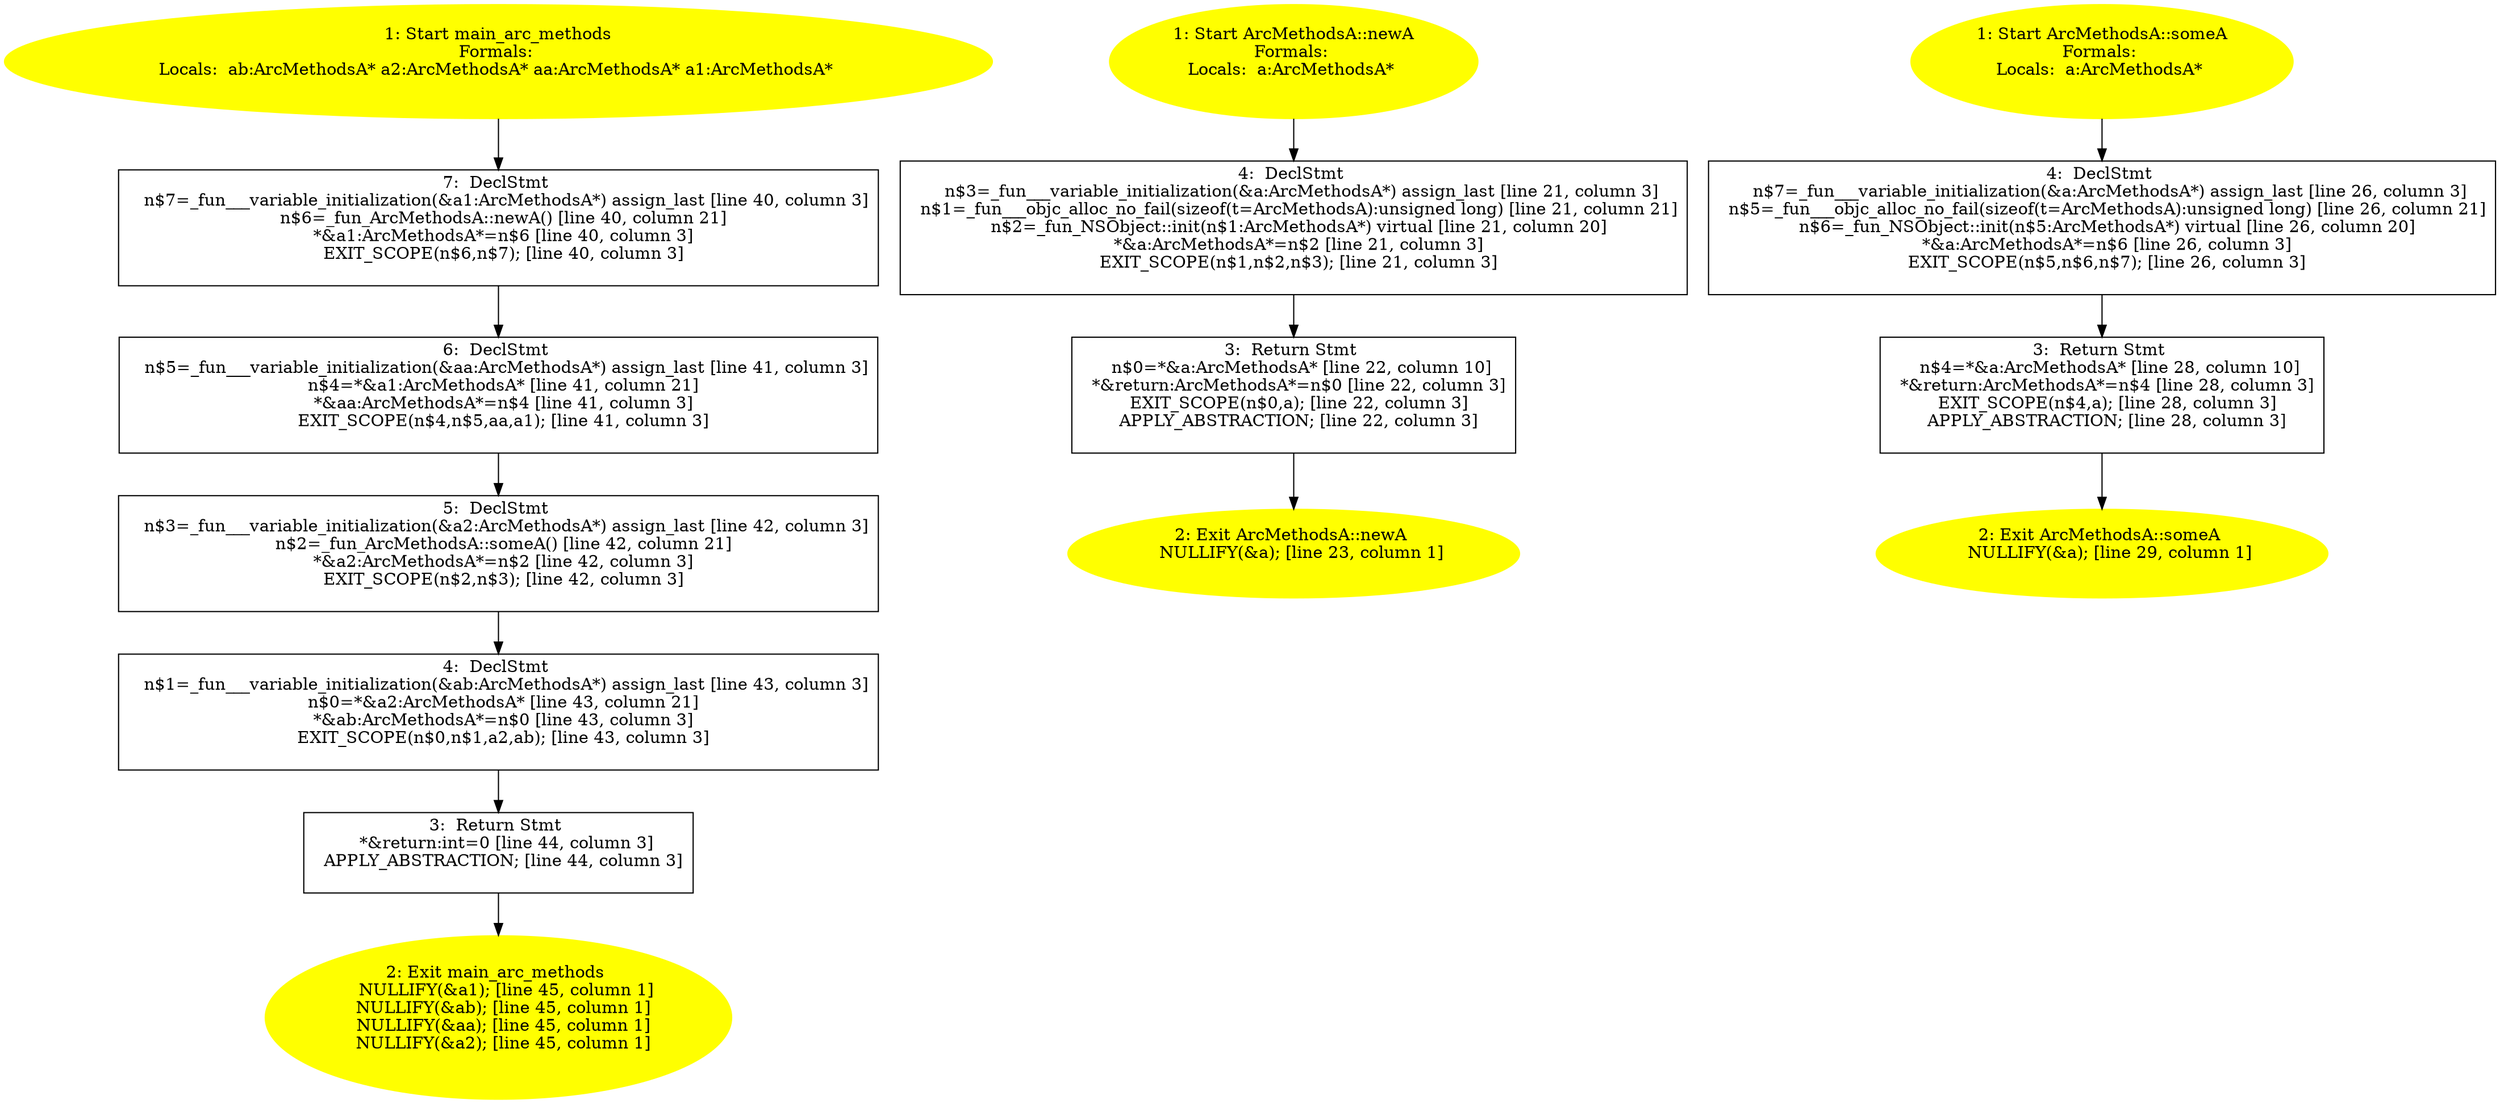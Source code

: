 /* @generated */
digraph cfg {
"main_arc_methods.6924ccbb58d8dbb03048861dcbd6134b_1" [label="1: Start main_arc_methods\nFormals: \nLocals:  ab:ArcMethodsA* a2:ArcMethodsA* aa:ArcMethodsA* a1:ArcMethodsA* \n  " color=yellow style=filled]
	

	 "main_arc_methods.6924ccbb58d8dbb03048861dcbd6134b_1" -> "main_arc_methods.6924ccbb58d8dbb03048861dcbd6134b_7" ;
"main_arc_methods.6924ccbb58d8dbb03048861dcbd6134b_2" [label="2: Exit main_arc_methods \n   NULLIFY(&a1); [line 45, column 1]\n  NULLIFY(&ab); [line 45, column 1]\n  NULLIFY(&aa); [line 45, column 1]\n  NULLIFY(&a2); [line 45, column 1]\n " color=yellow style=filled]
	

"main_arc_methods.6924ccbb58d8dbb03048861dcbd6134b_3" [label="3:  Return Stmt \n   *&return:int=0 [line 44, column 3]\n  APPLY_ABSTRACTION; [line 44, column 3]\n " shape="box"]
	

	 "main_arc_methods.6924ccbb58d8dbb03048861dcbd6134b_3" -> "main_arc_methods.6924ccbb58d8dbb03048861dcbd6134b_2" ;
"main_arc_methods.6924ccbb58d8dbb03048861dcbd6134b_4" [label="4:  DeclStmt \n   n$1=_fun___variable_initialization(&ab:ArcMethodsA*) assign_last [line 43, column 3]\n  n$0=*&a2:ArcMethodsA* [line 43, column 21]\n  *&ab:ArcMethodsA*=n$0 [line 43, column 3]\n  EXIT_SCOPE(n$0,n$1,a2,ab); [line 43, column 3]\n " shape="box"]
	

	 "main_arc_methods.6924ccbb58d8dbb03048861dcbd6134b_4" -> "main_arc_methods.6924ccbb58d8dbb03048861dcbd6134b_3" ;
"main_arc_methods.6924ccbb58d8dbb03048861dcbd6134b_5" [label="5:  DeclStmt \n   n$3=_fun___variable_initialization(&a2:ArcMethodsA*) assign_last [line 42, column 3]\n  n$2=_fun_ArcMethodsA::someA() [line 42, column 21]\n  *&a2:ArcMethodsA*=n$2 [line 42, column 3]\n  EXIT_SCOPE(n$2,n$3); [line 42, column 3]\n " shape="box"]
	

	 "main_arc_methods.6924ccbb58d8dbb03048861dcbd6134b_5" -> "main_arc_methods.6924ccbb58d8dbb03048861dcbd6134b_4" ;
"main_arc_methods.6924ccbb58d8dbb03048861dcbd6134b_6" [label="6:  DeclStmt \n   n$5=_fun___variable_initialization(&aa:ArcMethodsA*) assign_last [line 41, column 3]\n  n$4=*&a1:ArcMethodsA* [line 41, column 21]\n  *&aa:ArcMethodsA*=n$4 [line 41, column 3]\n  EXIT_SCOPE(n$4,n$5,aa,a1); [line 41, column 3]\n " shape="box"]
	

	 "main_arc_methods.6924ccbb58d8dbb03048861dcbd6134b_6" -> "main_arc_methods.6924ccbb58d8dbb03048861dcbd6134b_5" ;
"main_arc_methods.6924ccbb58d8dbb03048861dcbd6134b_7" [label="7:  DeclStmt \n   n$7=_fun___variable_initialization(&a1:ArcMethodsA*) assign_last [line 40, column 3]\n  n$6=_fun_ArcMethodsA::newA() [line 40, column 21]\n  *&a1:ArcMethodsA*=n$6 [line 40, column 3]\n  EXIT_SCOPE(n$6,n$7); [line 40, column 3]\n " shape="box"]
	

	 "main_arc_methods.6924ccbb58d8dbb03048861dcbd6134b_7" -> "main_arc_methods.6924ccbb58d8dbb03048861dcbd6134b_6" ;
"newA#ArcMethodsA#class.8f73d571693162b8fe59ae9b171012f1_1" [label="1: Start ArcMethodsA::newA\nFormals: \nLocals:  a:ArcMethodsA* \n  " color=yellow style=filled]
	

	 "newA#ArcMethodsA#class.8f73d571693162b8fe59ae9b171012f1_1" -> "newA#ArcMethodsA#class.8f73d571693162b8fe59ae9b171012f1_4" ;
"newA#ArcMethodsA#class.8f73d571693162b8fe59ae9b171012f1_2" [label="2: Exit ArcMethodsA::newA \n   NULLIFY(&a); [line 23, column 1]\n " color=yellow style=filled]
	

"newA#ArcMethodsA#class.8f73d571693162b8fe59ae9b171012f1_3" [label="3:  Return Stmt \n   n$0=*&a:ArcMethodsA* [line 22, column 10]\n  *&return:ArcMethodsA*=n$0 [line 22, column 3]\n  EXIT_SCOPE(n$0,a); [line 22, column 3]\n  APPLY_ABSTRACTION; [line 22, column 3]\n " shape="box"]
	

	 "newA#ArcMethodsA#class.8f73d571693162b8fe59ae9b171012f1_3" -> "newA#ArcMethodsA#class.8f73d571693162b8fe59ae9b171012f1_2" ;
"newA#ArcMethodsA#class.8f73d571693162b8fe59ae9b171012f1_4" [label="4:  DeclStmt \n   n$3=_fun___variable_initialization(&a:ArcMethodsA*) assign_last [line 21, column 3]\n  n$1=_fun___objc_alloc_no_fail(sizeof(t=ArcMethodsA):unsigned long) [line 21, column 21]\n  n$2=_fun_NSObject::init(n$1:ArcMethodsA*) virtual [line 21, column 20]\n  *&a:ArcMethodsA*=n$2 [line 21, column 3]\n  EXIT_SCOPE(n$1,n$2,n$3); [line 21, column 3]\n " shape="box"]
	

	 "newA#ArcMethodsA#class.8f73d571693162b8fe59ae9b171012f1_4" -> "newA#ArcMethodsA#class.8f73d571693162b8fe59ae9b171012f1_3" ;
"someA#ArcMethodsA#class.b84b222a4d332a9b8f3f1d6626af9c8f_1" [label="1: Start ArcMethodsA::someA\nFormals: \nLocals:  a:ArcMethodsA* \n  " color=yellow style=filled]
	

	 "someA#ArcMethodsA#class.b84b222a4d332a9b8f3f1d6626af9c8f_1" -> "someA#ArcMethodsA#class.b84b222a4d332a9b8f3f1d6626af9c8f_4" ;
"someA#ArcMethodsA#class.b84b222a4d332a9b8f3f1d6626af9c8f_2" [label="2: Exit ArcMethodsA::someA \n   NULLIFY(&a); [line 29, column 1]\n " color=yellow style=filled]
	

"someA#ArcMethodsA#class.b84b222a4d332a9b8f3f1d6626af9c8f_3" [label="3:  Return Stmt \n   n$4=*&a:ArcMethodsA* [line 28, column 10]\n  *&return:ArcMethodsA*=n$4 [line 28, column 3]\n  EXIT_SCOPE(n$4,a); [line 28, column 3]\n  APPLY_ABSTRACTION; [line 28, column 3]\n " shape="box"]
	

	 "someA#ArcMethodsA#class.b84b222a4d332a9b8f3f1d6626af9c8f_3" -> "someA#ArcMethodsA#class.b84b222a4d332a9b8f3f1d6626af9c8f_2" ;
"someA#ArcMethodsA#class.b84b222a4d332a9b8f3f1d6626af9c8f_4" [label="4:  DeclStmt \n   n$7=_fun___variable_initialization(&a:ArcMethodsA*) assign_last [line 26, column 3]\n  n$5=_fun___objc_alloc_no_fail(sizeof(t=ArcMethodsA):unsigned long) [line 26, column 21]\n  n$6=_fun_NSObject::init(n$5:ArcMethodsA*) virtual [line 26, column 20]\n  *&a:ArcMethodsA*=n$6 [line 26, column 3]\n  EXIT_SCOPE(n$5,n$6,n$7); [line 26, column 3]\n " shape="box"]
	

	 "someA#ArcMethodsA#class.b84b222a4d332a9b8f3f1d6626af9c8f_4" -> "someA#ArcMethodsA#class.b84b222a4d332a9b8f3f1d6626af9c8f_3" ;
}
